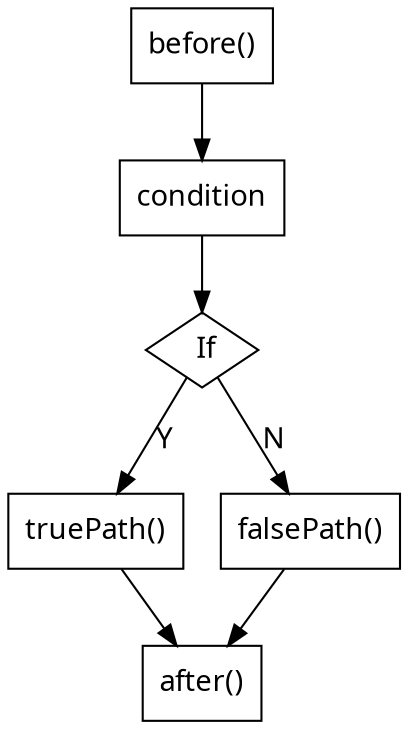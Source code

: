 digraph G_2 {
  node [
    shape = rect;
    fontname = "Handlee";
  ]
  edge [
    fontname = "Handlee";
  ]
  bgcolor = transparent;
  fontname = "Handlee";
  compound = true;
  s_60_2 [
    class = "methodInvocation";
    label = "before()";
    fillcolor = white;
    style = filled;
  ];
  if_61 [
    class = "if";
    label = " If";
    fillcolor = white;
    shape = diamond;
    style = filled;
  ];
  s_61 [
    class = "simpleName";
    label = "condition";
    fillcolor = white;
    style = filled;
  ];
  s_62_2 [
    class = "methodInvocation";
    label = "truePath()";
    fillcolor = white;
    style = filled;
  ];
  s_64_2 [
    class = "methodInvocation";
    label = "falsePath()";
    fillcolor = white;
    style = filled;
  ];
  s_66_2 [
    class = "methodInvocation";
    label = "after()";
    fillcolor = white;
    style = filled;
  ];
  s_60_2 -> s_61;
  s_61 -> if_61;
  if_61 -> s_62_2 [
    label="Y";
  ];
  if_61 -> s_64_2 [
    label="N";
  ];
  s_62_2 -> s_66_2;
  s_64_2 -> s_66_2;

}

